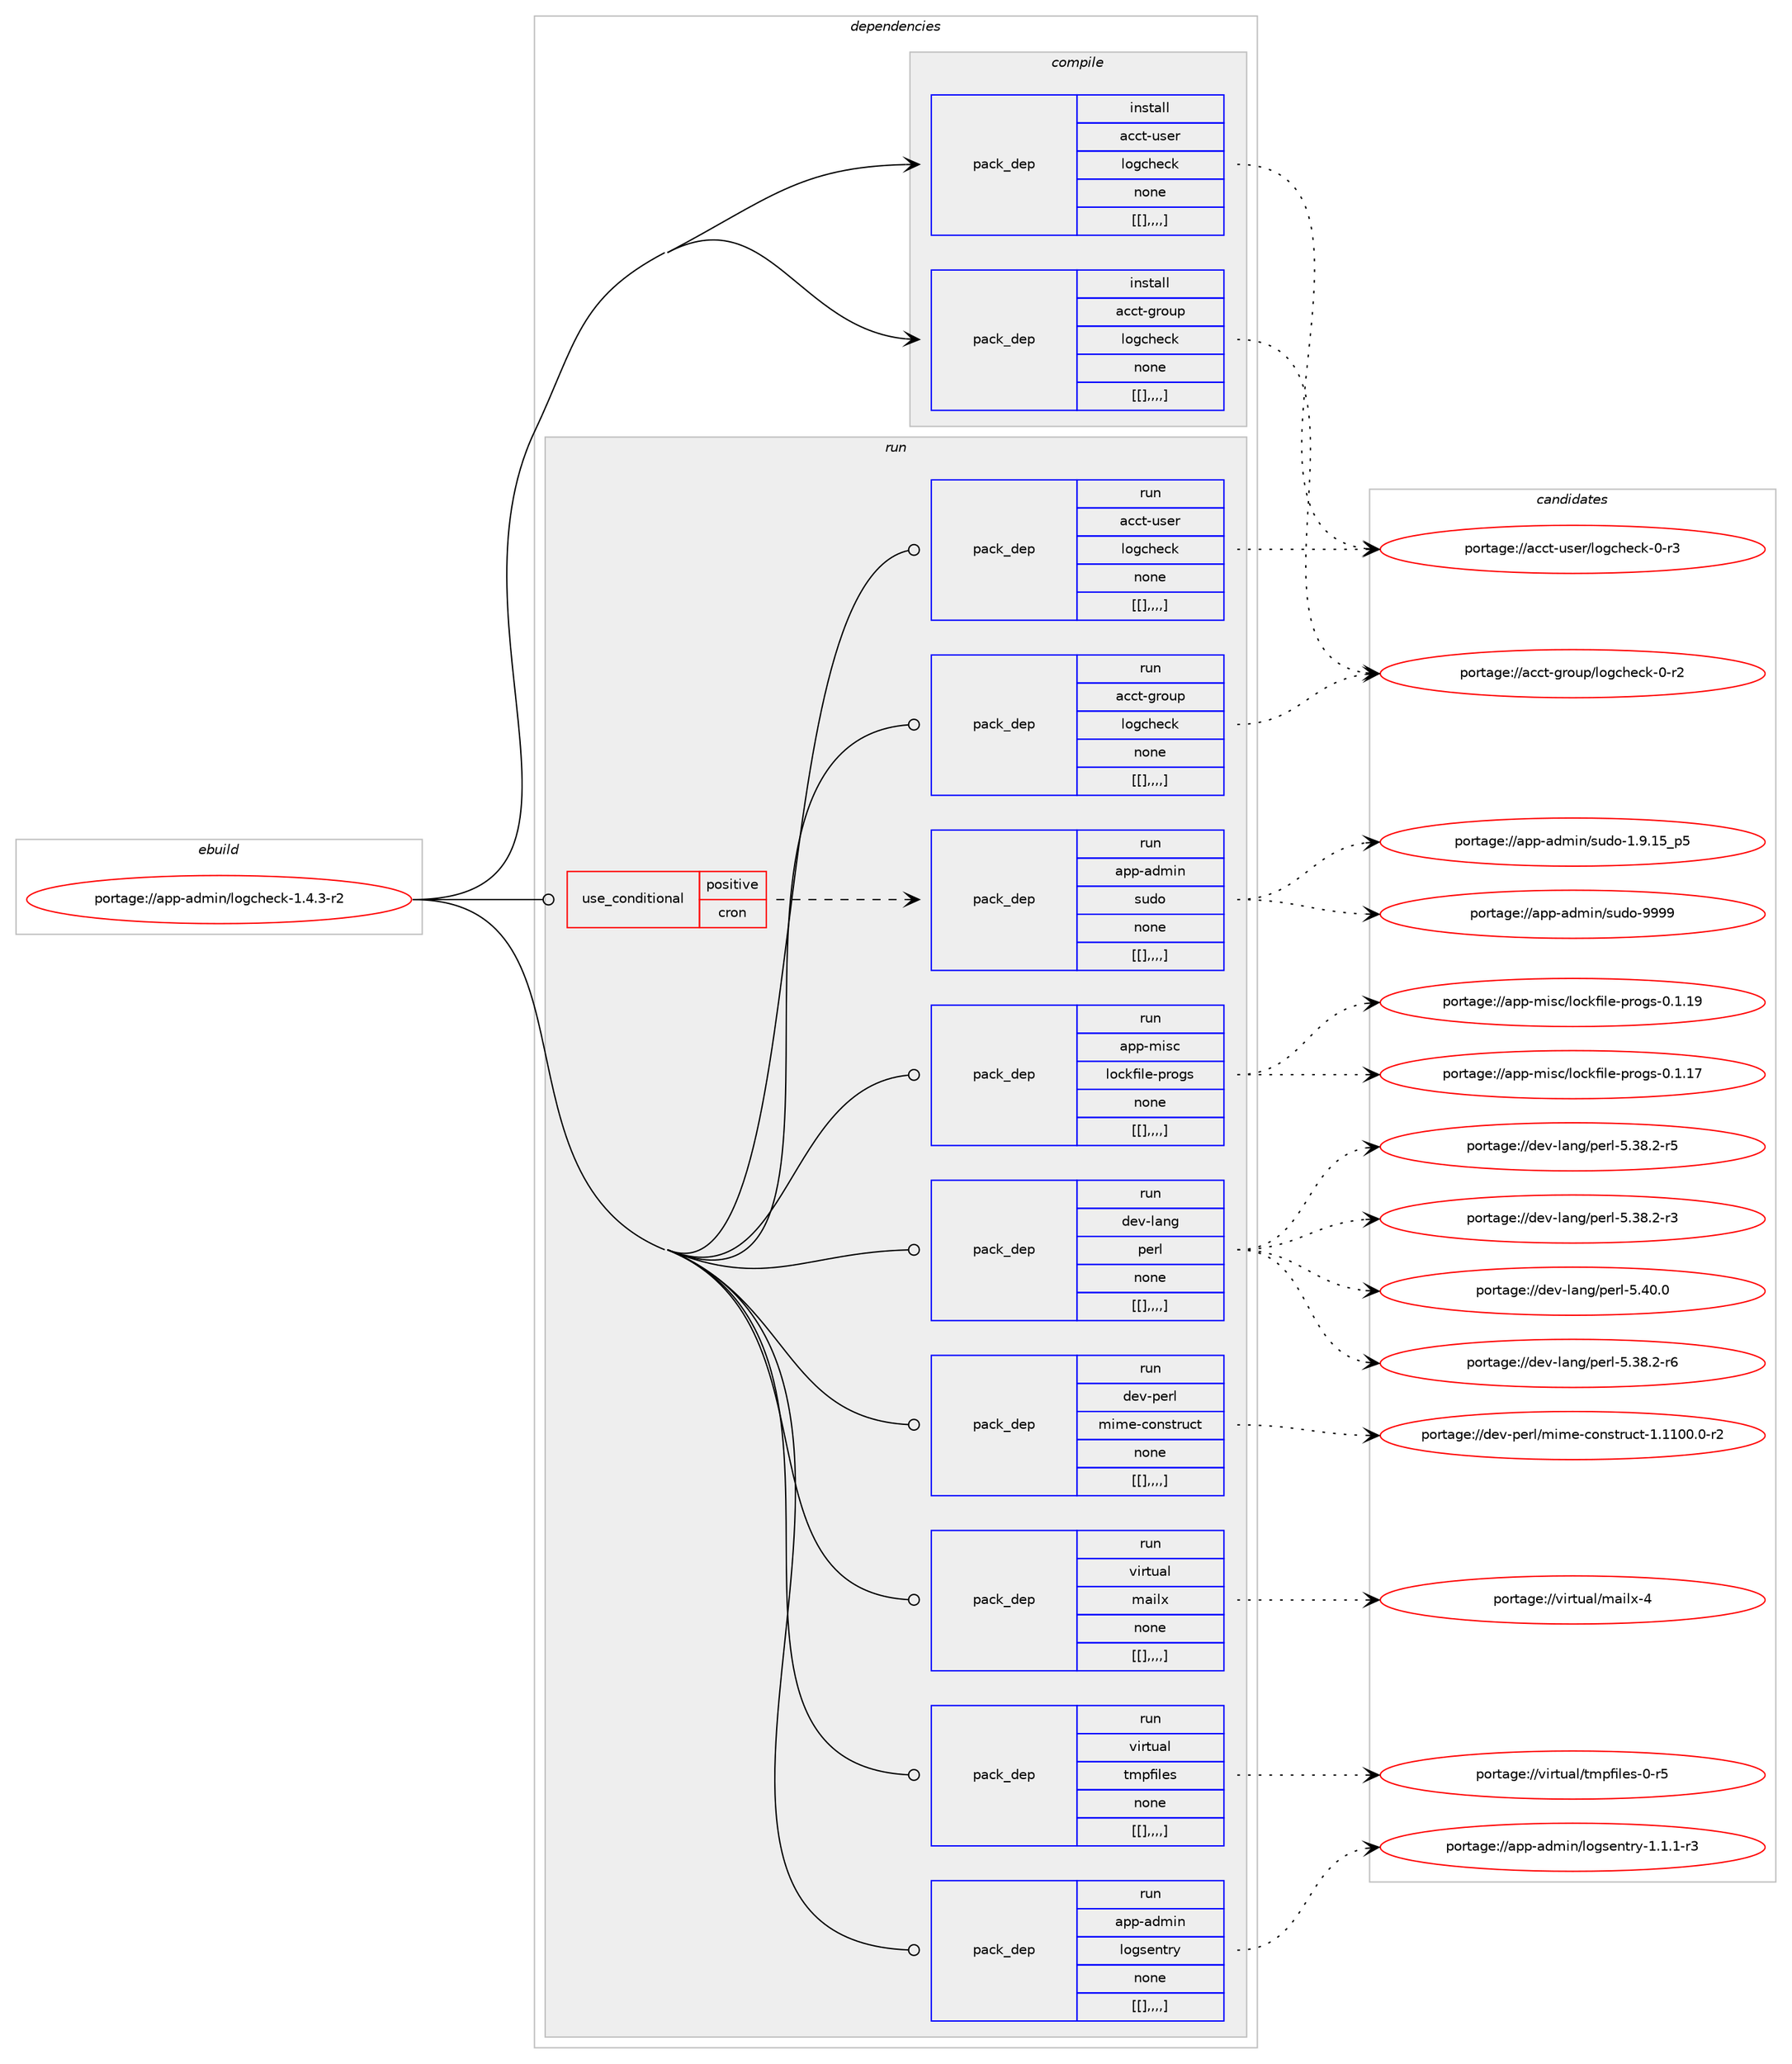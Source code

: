digraph prolog {

# *************
# Graph options
# *************

newrank=true;
concentrate=true;
compound=true;
graph [rankdir=LR,fontname=Helvetica,fontsize=10,ranksep=1.5];#, ranksep=2.5, nodesep=0.2];
edge  [arrowhead=vee];
node  [fontname=Helvetica,fontsize=10];

# **********
# The ebuild
# **********

subgraph cluster_leftcol {
color=gray;
label=<<i>ebuild</i>>;
id [label="portage://app-admin/logcheck-1.4.3-r2", color=red, width=4, href="../app-admin/logcheck-1.4.3-r2.svg"];
}

# ****************
# The dependencies
# ****************

subgraph cluster_midcol {
color=gray;
label=<<i>dependencies</i>>;
subgraph cluster_compile {
fillcolor="#eeeeee";
style=filled;
label=<<i>compile</i>>;
subgraph pack2429 {
dependency3144 [label=<<TABLE BORDER="0" CELLBORDER="1" CELLSPACING="0" CELLPADDING="4" WIDTH="220"><TR><TD ROWSPAN="6" CELLPADDING="30">pack_dep</TD></TR><TR><TD WIDTH="110">install</TD></TR><TR><TD>acct-group</TD></TR><TR><TD>logcheck</TD></TR><TR><TD>none</TD></TR><TR><TD>[[],,,,]</TD></TR></TABLE>>, shape=none, color=blue];
}
id:e -> dependency3144:w [weight=20,style="solid",arrowhead="vee"];
subgraph pack2430 {
dependency3145 [label=<<TABLE BORDER="0" CELLBORDER="1" CELLSPACING="0" CELLPADDING="4" WIDTH="220"><TR><TD ROWSPAN="6" CELLPADDING="30">pack_dep</TD></TR><TR><TD WIDTH="110">install</TD></TR><TR><TD>acct-user</TD></TR><TR><TD>logcheck</TD></TR><TR><TD>none</TD></TR><TR><TD>[[],,,,]</TD></TR></TABLE>>, shape=none, color=blue];
}
id:e -> dependency3145:w [weight=20,style="solid",arrowhead="vee"];
}
subgraph cluster_compileandrun {
fillcolor="#eeeeee";
style=filled;
label=<<i>compile and run</i>>;
}
subgraph cluster_run {
fillcolor="#eeeeee";
style=filled;
label=<<i>run</i>>;
subgraph cond706 {
dependency3146 [label=<<TABLE BORDER="0" CELLBORDER="1" CELLSPACING="0" CELLPADDING="4"><TR><TD ROWSPAN="3" CELLPADDING="10">use_conditional</TD></TR><TR><TD>positive</TD></TR><TR><TD>cron</TD></TR></TABLE>>, shape=none, color=red];
subgraph pack2431 {
dependency3147 [label=<<TABLE BORDER="0" CELLBORDER="1" CELLSPACING="0" CELLPADDING="4" WIDTH="220"><TR><TD ROWSPAN="6" CELLPADDING="30">pack_dep</TD></TR><TR><TD WIDTH="110">run</TD></TR><TR><TD>app-admin</TD></TR><TR><TD>sudo</TD></TR><TR><TD>none</TD></TR><TR><TD>[[],,,,]</TD></TR></TABLE>>, shape=none, color=blue];
}
dependency3146:e -> dependency3147:w [weight=20,style="dashed",arrowhead="vee"];
}
id:e -> dependency3146:w [weight=20,style="solid",arrowhead="odot"];
subgraph pack2432 {
dependency3148 [label=<<TABLE BORDER="0" CELLBORDER="1" CELLSPACING="0" CELLPADDING="4" WIDTH="220"><TR><TD ROWSPAN="6" CELLPADDING="30">pack_dep</TD></TR><TR><TD WIDTH="110">run</TD></TR><TR><TD>acct-group</TD></TR><TR><TD>logcheck</TD></TR><TR><TD>none</TD></TR><TR><TD>[[],,,,]</TD></TR></TABLE>>, shape=none, color=blue];
}
id:e -> dependency3148:w [weight=20,style="solid",arrowhead="odot"];
subgraph pack2433 {
dependency3149 [label=<<TABLE BORDER="0" CELLBORDER="1" CELLSPACING="0" CELLPADDING="4" WIDTH="220"><TR><TD ROWSPAN="6" CELLPADDING="30">pack_dep</TD></TR><TR><TD WIDTH="110">run</TD></TR><TR><TD>acct-user</TD></TR><TR><TD>logcheck</TD></TR><TR><TD>none</TD></TR><TR><TD>[[],,,,]</TD></TR></TABLE>>, shape=none, color=blue];
}
id:e -> dependency3149:w [weight=20,style="solid",arrowhead="odot"];
subgraph pack2434 {
dependency3150 [label=<<TABLE BORDER="0" CELLBORDER="1" CELLSPACING="0" CELLPADDING="4" WIDTH="220"><TR><TD ROWSPAN="6" CELLPADDING="30">pack_dep</TD></TR><TR><TD WIDTH="110">run</TD></TR><TR><TD>app-misc</TD></TR><TR><TD>lockfile-progs</TD></TR><TR><TD>none</TD></TR><TR><TD>[[],,,,]</TD></TR></TABLE>>, shape=none, color=blue];
}
id:e -> dependency3150:w [weight=20,style="solid",arrowhead="odot"];
subgraph pack2435 {
dependency3151 [label=<<TABLE BORDER="0" CELLBORDER="1" CELLSPACING="0" CELLPADDING="4" WIDTH="220"><TR><TD ROWSPAN="6" CELLPADDING="30">pack_dep</TD></TR><TR><TD WIDTH="110">run</TD></TR><TR><TD>dev-lang</TD></TR><TR><TD>perl</TD></TR><TR><TD>none</TD></TR><TR><TD>[[],,,,]</TD></TR></TABLE>>, shape=none, color=blue];
}
id:e -> dependency3151:w [weight=20,style="solid",arrowhead="odot"];
subgraph pack2436 {
dependency3152 [label=<<TABLE BORDER="0" CELLBORDER="1" CELLSPACING="0" CELLPADDING="4" WIDTH="220"><TR><TD ROWSPAN="6" CELLPADDING="30">pack_dep</TD></TR><TR><TD WIDTH="110">run</TD></TR><TR><TD>dev-perl</TD></TR><TR><TD>mime-construct</TD></TR><TR><TD>none</TD></TR><TR><TD>[[],,,,]</TD></TR></TABLE>>, shape=none, color=blue];
}
id:e -> dependency3152:w [weight=20,style="solid",arrowhead="odot"];
subgraph pack2437 {
dependency3153 [label=<<TABLE BORDER="0" CELLBORDER="1" CELLSPACING="0" CELLPADDING="4" WIDTH="220"><TR><TD ROWSPAN="6" CELLPADDING="30">pack_dep</TD></TR><TR><TD WIDTH="110">run</TD></TR><TR><TD>virtual</TD></TR><TR><TD>mailx</TD></TR><TR><TD>none</TD></TR><TR><TD>[[],,,,]</TD></TR></TABLE>>, shape=none, color=blue];
}
id:e -> dependency3153:w [weight=20,style="solid",arrowhead="odot"];
subgraph pack2438 {
dependency3154 [label=<<TABLE BORDER="0" CELLBORDER="1" CELLSPACING="0" CELLPADDING="4" WIDTH="220"><TR><TD ROWSPAN="6" CELLPADDING="30">pack_dep</TD></TR><TR><TD WIDTH="110">run</TD></TR><TR><TD>virtual</TD></TR><TR><TD>tmpfiles</TD></TR><TR><TD>none</TD></TR><TR><TD>[[],,,,]</TD></TR></TABLE>>, shape=none, color=blue];
}
id:e -> dependency3154:w [weight=20,style="solid",arrowhead="odot"];
subgraph pack2439 {
dependency3155 [label=<<TABLE BORDER="0" CELLBORDER="1" CELLSPACING="0" CELLPADDING="4" WIDTH="220"><TR><TD ROWSPAN="6" CELLPADDING="30">pack_dep</TD></TR><TR><TD WIDTH="110">run</TD></TR><TR><TD>app-admin</TD></TR><TR><TD>logsentry</TD></TR><TR><TD>none</TD></TR><TR><TD>[[],,,,]</TD></TR></TABLE>>, shape=none, color=blue];
}
id:e -> dependency3155:w [weight=20,style="solid",arrowhead="odot"];
}
}

# **************
# The candidates
# **************

subgraph cluster_choices {
rank=same;
color=gray;
label=<<i>candidates</i>>;

subgraph choice2429 {
color=black;
nodesep=1;
choice9799991164510311411111711247108111103991041019910745484511450 [label="portage://acct-group/logcheck-0-r2", color=red, width=4,href="../acct-group/logcheck-0-r2.svg"];
dependency3144:e -> choice9799991164510311411111711247108111103991041019910745484511450:w [style=dotted,weight="100"];
}
subgraph choice2430 {
color=black;
nodesep=1;
choice9799991164511711510111447108111103991041019910745484511451 [label="portage://acct-user/logcheck-0-r3", color=red, width=4,href="../acct-user/logcheck-0-r3.svg"];
dependency3145:e -> choice9799991164511711510111447108111103991041019910745484511451:w [style=dotted,weight="100"];
}
subgraph choice2431 {
color=black;
nodesep=1;
choice971121124597100109105110471151171001114557575757 [label="portage://app-admin/sudo-9999", color=red, width=4,href="../app-admin/sudo-9999.svg"];
choice97112112459710010910511047115117100111454946574649539511253 [label="portage://app-admin/sudo-1.9.15_p5", color=red, width=4,href="../app-admin/sudo-1.9.15_p5.svg"];
dependency3147:e -> choice971121124597100109105110471151171001114557575757:w [style=dotted,weight="100"];
dependency3147:e -> choice97112112459710010910511047115117100111454946574649539511253:w [style=dotted,weight="100"];
}
subgraph choice2432 {
color=black;
nodesep=1;
choice9799991164510311411111711247108111103991041019910745484511450 [label="portage://acct-group/logcheck-0-r2", color=red, width=4,href="../acct-group/logcheck-0-r2.svg"];
dependency3148:e -> choice9799991164510311411111711247108111103991041019910745484511450:w [style=dotted,weight="100"];
}
subgraph choice2433 {
color=black;
nodesep=1;
choice9799991164511711510111447108111103991041019910745484511451 [label="portage://acct-user/logcheck-0-r3", color=red, width=4,href="../acct-user/logcheck-0-r3.svg"];
dependency3149:e -> choice9799991164511711510111447108111103991041019910745484511451:w [style=dotted,weight="100"];
}
subgraph choice2434 {
color=black;
nodesep=1;
choice97112112451091051159947108111991071021051081014511211411110311545484649464957 [label="portage://app-misc/lockfile-progs-0.1.19", color=red, width=4,href="../app-misc/lockfile-progs-0.1.19.svg"];
choice97112112451091051159947108111991071021051081014511211411110311545484649464955 [label="portage://app-misc/lockfile-progs-0.1.17", color=red, width=4,href="../app-misc/lockfile-progs-0.1.17.svg"];
dependency3150:e -> choice97112112451091051159947108111991071021051081014511211411110311545484649464957:w [style=dotted,weight="100"];
dependency3150:e -> choice97112112451091051159947108111991071021051081014511211411110311545484649464955:w [style=dotted,weight="100"];
}
subgraph choice2435 {
color=black;
nodesep=1;
choice10010111845108971101034711210111410845534652484648 [label="portage://dev-lang/perl-5.40.0", color=red, width=4,href="../dev-lang/perl-5.40.0.svg"];
choice100101118451089711010347112101114108455346515646504511454 [label="portage://dev-lang/perl-5.38.2-r6", color=red, width=4,href="../dev-lang/perl-5.38.2-r6.svg"];
choice100101118451089711010347112101114108455346515646504511453 [label="portage://dev-lang/perl-5.38.2-r5", color=red, width=4,href="../dev-lang/perl-5.38.2-r5.svg"];
choice100101118451089711010347112101114108455346515646504511451 [label="portage://dev-lang/perl-5.38.2-r3", color=red, width=4,href="../dev-lang/perl-5.38.2-r3.svg"];
dependency3151:e -> choice10010111845108971101034711210111410845534652484648:w [style=dotted,weight="100"];
dependency3151:e -> choice100101118451089711010347112101114108455346515646504511454:w [style=dotted,weight="100"];
dependency3151:e -> choice100101118451089711010347112101114108455346515646504511453:w [style=dotted,weight="100"];
dependency3151:e -> choice100101118451089711010347112101114108455346515646504511451:w [style=dotted,weight="100"];
}
subgraph choice2436 {
color=black;
nodesep=1;
choice10010111845112101114108471091051091014599111110115116114117991164549464949484846484511450 [label="portage://dev-perl/mime-construct-1.1100.0-r2", color=red, width=4,href="../dev-perl/mime-construct-1.1100.0-r2.svg"];
dependency3152:e -> choice10010111845112101114108471091051091014599111110115116114117991164549464949484846484511450:w [style=dotted,weight="100"];
}
subgraph choice2437 {
color=black;
nodesep=1;
choice1181051141161179710847109971051081204552 [label="portage://virtual/mailx-4", color=red, width=4,href="../virtual/mailx-4.svg"];
dependency3153:e -> choice1181051141161179710847109971051081204552:w [style=dotted,weight="100"];
}
subgraph choice2438 {
color=black;
nodesep=1;
choice118105114116117971084711610911210210510810111545484511453 [label="portage://virtual/tmpfiles-0-r5", color=red, width=4,href="../virtual/tmpfiles-0-r5.svg"];
dependency3154:e -> choice118105114116117971084711610911210210510810111545484511453:w [style=dotted,weight="100"];
}
subgraph choice2439 {
color=black;
nodesep=1;
choice971121124597100109105110471081111031151011101161141214549464946494511451 [label="portage://app-admin/logsentry-1.1.1-r3", color=red, width=4,href="../app-admin/logsentry-1.1.1-r3.svg"];
dependency3155:e -> choice971121124597100109105110471081111031151011101161141214549464946494511451:w [style=dotted,weight="100"];
}
}

}
